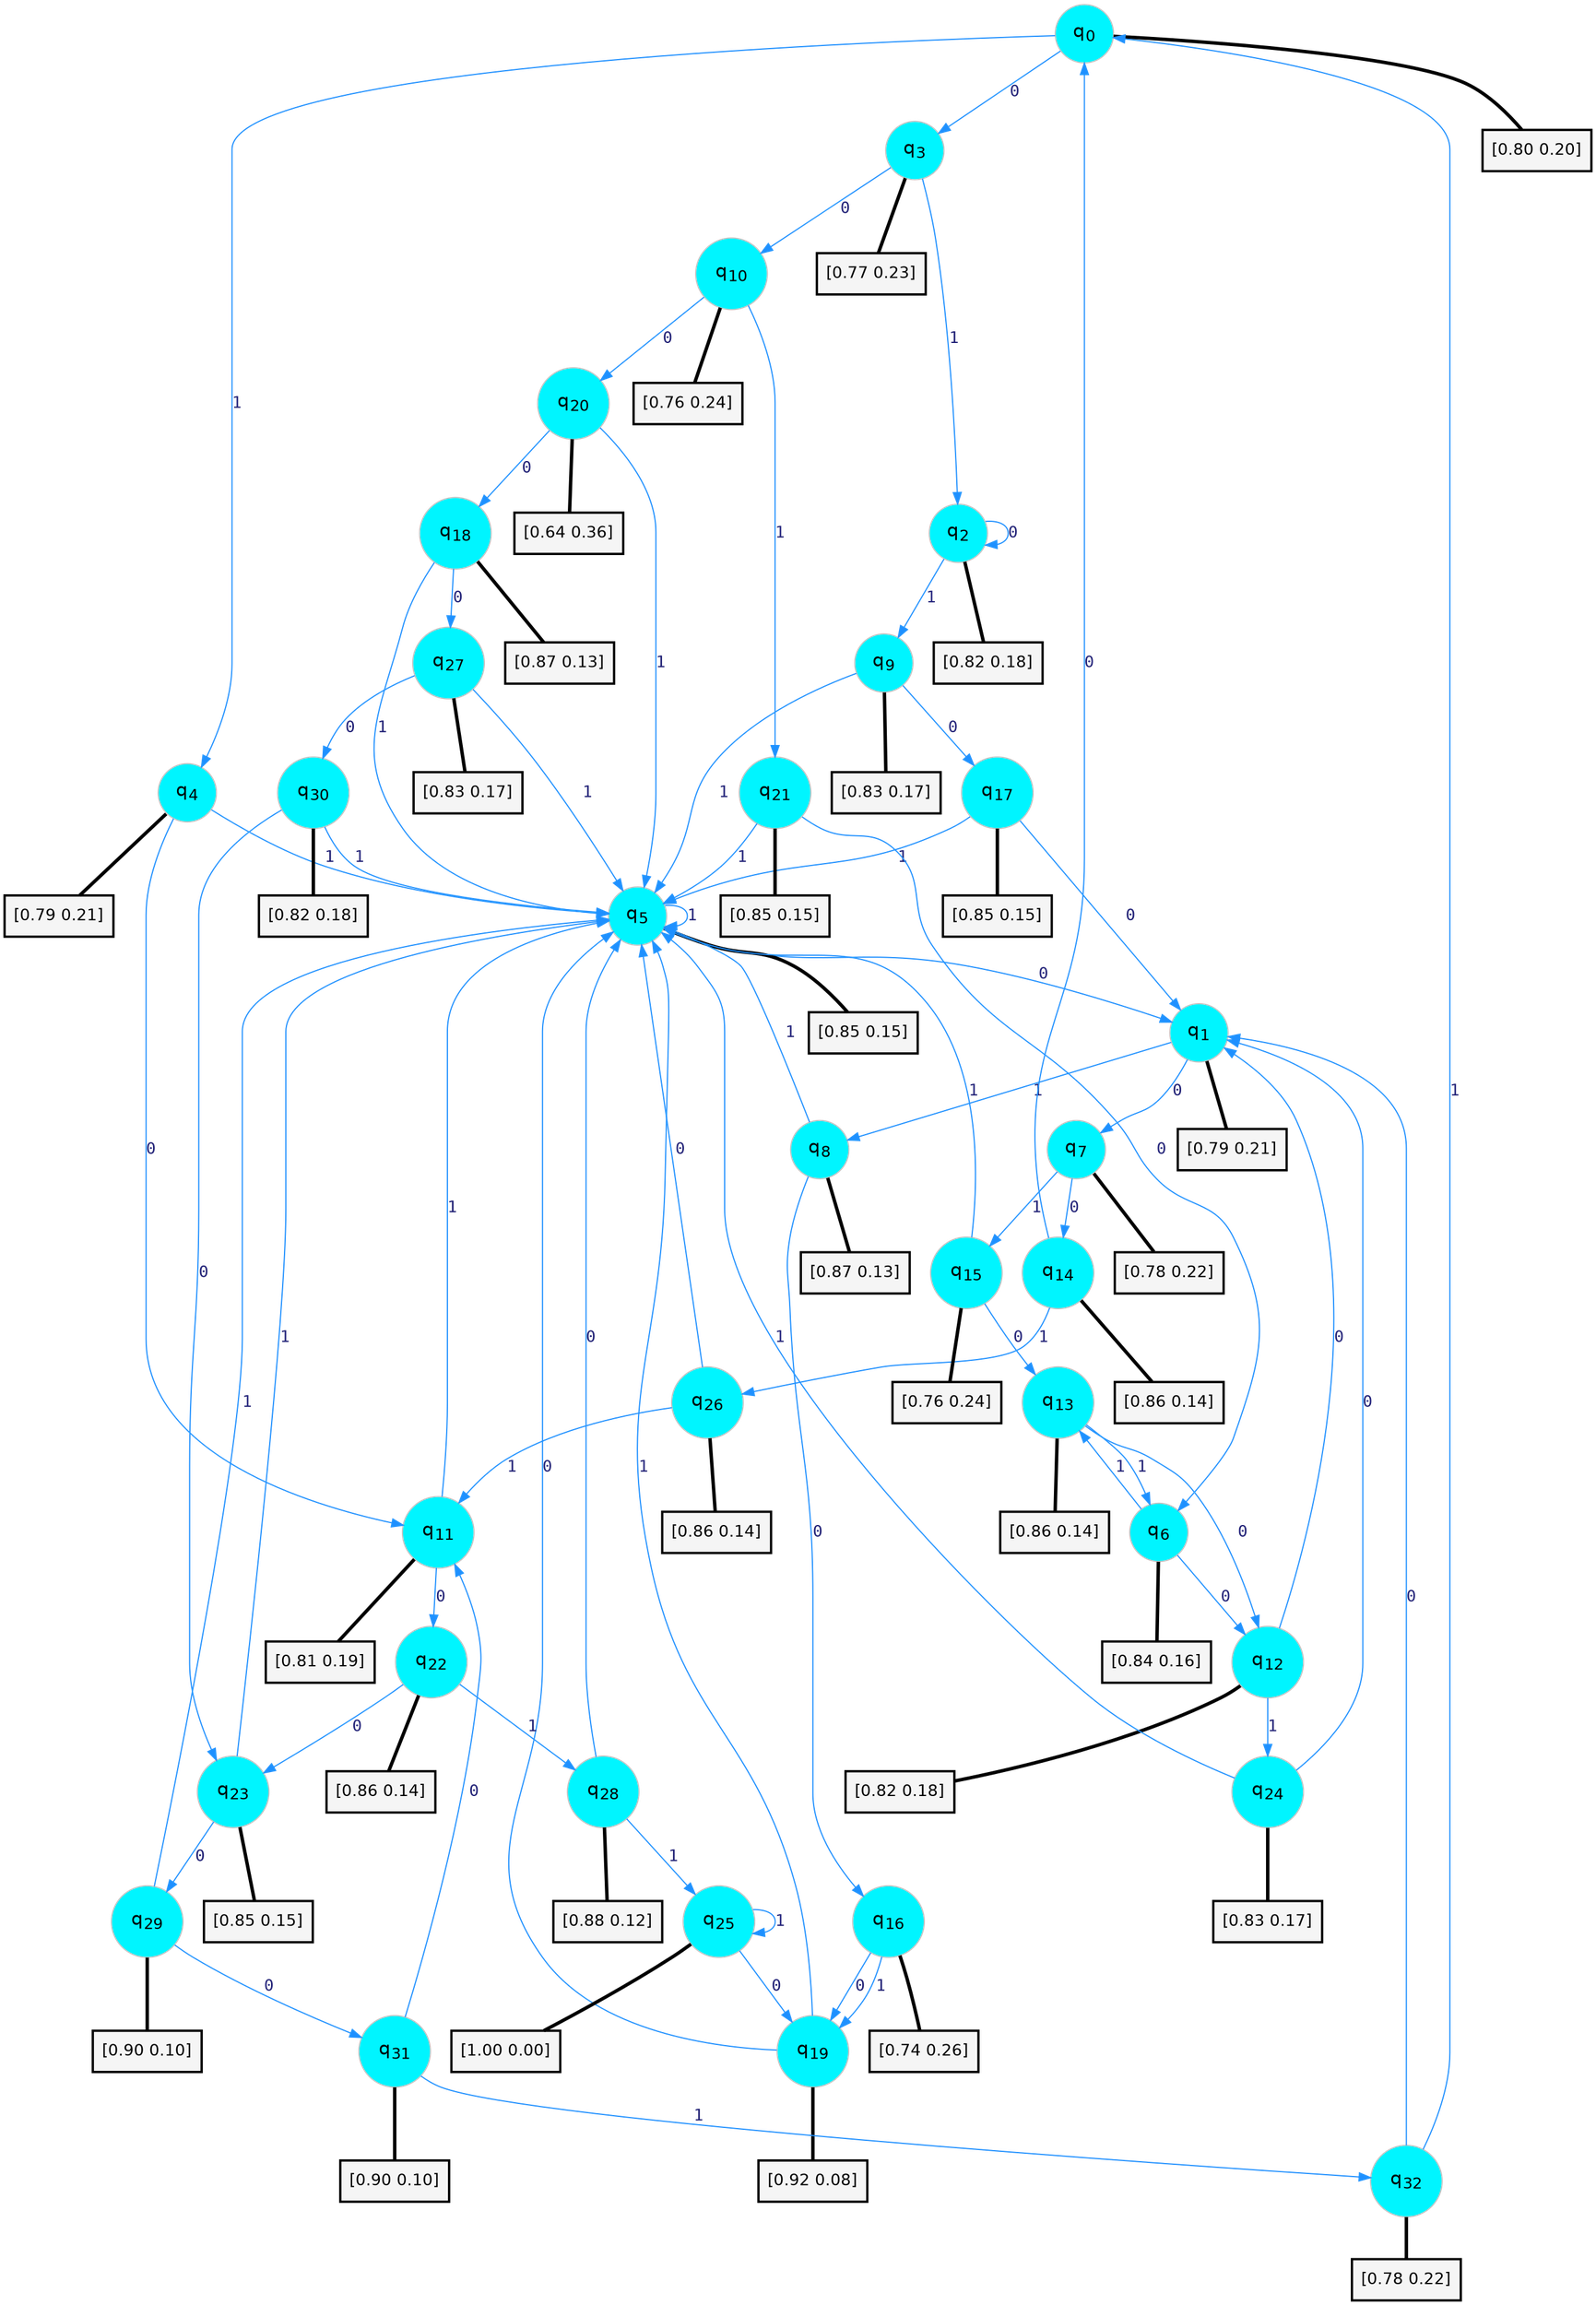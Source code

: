 digraph G {
graph [
bgcolor=transparent, dpi=300, rankdir=TD, size="40,25"];
node [
color=gray, fillcolor=turquoise1, fontcolor=black, fontname=Helvetica, fontsize=16, fontweight=bold, shape=circle, style=filled];
edge [
arrowsize=1, color=dodgerblue1, fontcolor=midnightblue, fontname=courier, fontweight=bold, penwidth=1, style=solid, weight=20];
0[label=<q<SUB>0</SUB>>];
1[label=<q<SUB>1</SUB>>];
2[label=<q<SUB>2</SUB>>];
3[label=<q<SUB>3</SUB>>];
4[label=<q<SUB>4</SUB>>];
5[label=<q<SUB>5</SUB>>];
6[label=<q<SUB>6</SUB>>];
7[label=<q<SUB>7</SUB>>];
8[label=<q<SUB>8</SUB>>];
9[label=<q<SUB>9</SUB>>];
10[label=<q<SUB>10</SUB>>];
11[label=<q<SUB>11</SUB>>];
12[label=<q<SUB>12</SUB>>];
13[label=<q<SUB>13</SUB>>];
14[label=<q<SUB>14</SUB>>];
15[label=<q<SUB>15</SUB>>];
16[label=<q<SUB>16</SUB>>];
17[label=<q<SUB>17</SUB>>];
18[label=<q<SUB>18</SUB>>];
19[label=<q<SUB>19</SUB>>];
20[label=<q<SUB>20</SUB>>];
21[label=<q<SUB>21</SUB>>];
22[label=<q<SUB>22</SUB>>];
23[label=<q<SUB>23</SUB>>];
24[label=<q<SUB>24</SUB>>];
25[label=<q<SUB>25</SUB>>];
26[label=<q<SUB>26</SUB>>];
27[label=<q<SUB>27</SUB>>];
28[label=<q<SUB>28</SUB>>];
29[label=<q<SUB>29</SUB>>];
30[label=<q<SUB>30</SUB>>];
31[label=<q<SUB>31</SUB>>];
32[label=<q<SUB>32</SUB>>];
33[label="[0.80 0.20]", shape=box,fontcolor=black, fontname=Helvetica, fontsize=14, penwidth=2, fillcolor=whitesmoke,color=black];
34[label="[0.79 0.21]", shape=box,fontcolor=black, fontname=Helvetica, fontsize=14, penwidth=2, fillcolor=whitesmoke,color=black];
35[label="[0.82 0.18]", shape=box,fontcolor=black, fontname=Helvetica, fontsize=14, penwidth=2, fillcolor=whitesmoke,color=black];
36[label="[0.77 0.23]", shape=box,fontcolor=black, fontname=Helvetica, fontsize=14, penwidth=2, fillcolor=whitesmoke,color=black];
37[label="[0.79 0.21]", shape=box,fontcolor=black, fontname=Helvetica, fontsize=14, penwidth=2, fillcolor=whitesmoke,color=black];
38[label="[0.85 0.15]", shape=box,fontcolor=black, fontname=Helvetica, fontsize=14, penwidth=2, fillcolor=whitesmoke,color=black];
39[label="[0.84 0.16]", shape=box,fontcolor=black, fontname=Helvetica, fontsize=14, penwidth=2, fillcolor=whitesmoke,color=black];
40[label="[0.78 0.22]", shape=box,fontcolor=black, fontname=Helvetica, fontsize=14, penwidth=2, fillcolor=whitesmoke,color=black];
41[label="[0.87 0.13]", shape=box,fontcolor=black, fontname=Helvetica, fontsize=14, penwidth=2, fillcolor=whitesmoke,color=black];
42[label="[0.83 0.17]", shape=box,fontcolor=black, fontname=Helvetica, fontsize=14, penwidth=2, fillcolor=whitesmoke,color=black];
43[label="[0.76 0.24]", shape=box,fontcolor=black, fontname=Helvetica, fontsize=14, penwidth=2, fillcolor=whitesmoke,color=black];
44[label="[0.81 0.19]", shape=box,fontcolor=black, fontname=Helvetica, fontsize=14, penwidth=2, fillcolor=whitesmoke,color=black];
45[label="[0.82 0.18]", shape=box,fontcolor=black, fontname=Helvetica, fontsize=14, penwidth=2, fillcolor=whitesmoke,color=black];
46[label="[0.86 0.14]", shape=box,fontcolor=black, fontname=Helvetica, fontsize=14, penwidth=2, fillcolor=whitesmoke,color=black];
47[label="[0.86 0.14]", shape=box,fontcolor=black, fontname=Helvetica, fontsize=14, penwidth=2, fillcolor=whitesmoke,color=black];
48[label="[0.76 0.24]", shape=box,fontcolor=black, fontname=Helvetica, fontsize=14, penwidth=2, fillcolor=whitesmoke,color=black];
49[label="[0.74 0.26]", shape=box,fontcolor=black, fontname=Helvetica, fontsize=14, penwidth=2, fillcolor=whitesmoke,color=black];
50[label="[0.85 0.15]", shape=box,fontcolor=black, fontname=Helvetica, fontsize=14, penwidth=2, fillcolor=whitesmoke,color=black];
51[label="[0.87 0.13]", shape=box,fontcolor=black, fontname=Helvetica, fontsize=14, penwidth=2, fillcolor=whitesmoke,color=black];
52[label="[0.92 0.08]", shape=box,fontcolor=black, fontname=Helvetica, fontsize=14, penwidth=2, fillcolor=whitesmoke,color=black];
53[label="[0.64 0.36]", shape=box,fontcolor=black, fontname=Helvetica, fontsize=14, penwidth=2, fillcolor=whitesmoke,color=black];
54[label="[0.85 0.15]", shape=box,fontcolor=black, fontname=Helvetica, fontsize=14, penwidth=2, fillcolor=whitesmoke,color=black];
55[label="[0.86 0.14]", shape=box,fontcolor=black, fontname=Helvetica, fontsize=14, penwidth=2, fillcolor=whitesmoke,color=black];
56[label="[0.85 0.15]", shape=box,fontcolor=black, fontname=Helvetica, fontsize=14, penwidth=2, fillcolor=whitesmoke,color=black];
57[label="[0.83 0.17]", shape=box,fontcolor=black, fontname=Helvetica, fontsize=14, penwidth=2, fillcolor=whitesmoke,color=black];
58[label="[1.00 0.00]", shape=box,fontcolor=black, fontname=Helvetica, fontsize=14, penwidth=2, fillcolor=whitesmoke,color=black];
59[label="[0.86 0.14]", shape=box,fontcolor=black, fontname=Helvetica, fontsize=14, penwidth=2, fillcolor=whitesmoke,color=black];
60[label="[0.83 0.17]", shape=box,fontcolor=black, fontname=Helvetica, fontsize=14, penwidth=2, fillcolor=whitesmoke,color=black];
61[label="[0.88 0.12]", shape=box,fontcolor=black, fontname=Helvetica, fontsize=14, penwidth=2, fillcolor=whitesmoke,color=black];
62[label="[0.90 0.10]", shape=box,fontcolor=black, fontname=Helvetica, fontsize=14, penwidth=2, fillcolor=whitesmoke,color=black];
63[label="[0.82 0.18]", shape=box,fontcolor=black, fontname=Helvetica, fontsize=14, penwidth=2, fillcolor=whitesmoke,color=black];
64[label="[0.90 0.10]", shape=box,fontcolor=black, fontname=Helvetica, fontsize=14, penwidth=2, fillcolor=whitesmoke,color=black];
65[label="[0.78 0.22]", shape=box,fontcolor=black, fontname=Helvetica, fontsize=14, penwidth=2, fillcolor=whitesmoke,color=black];
0->3 [label=0];
0->4 [label=1];
0->33 [arrowhead=none, penwidth=3,color=black];
1->7 [label=0];
1->8 [label=1];
1->34 [arrowhead=none, penwidth=3,color=black];
2->2 [label=0];
2->9 [label=1];
2->35 [arrowhead=none, penwidth=3,color=black];
3->10 [label=0];
3->2 [label=1];
3->36 [arrowhead=none, penwidth=3,color=black];
4->11 [label=0];
4->5 [label=1];
4->37 [arrowhead=none, penwidth=3,color=black];
5->1 [label=0];
5->5 [label=1];
5->38 [arrowhead=none, penwidth=3,color=black];
6->12 [label=0];
6->13 [label=1];
6->39 [arrowhead=none, penwidth=3,color=black];
7->14 [label=0];
7->15 [label=1];
7->40 [arrowhead=none, penwidth=3,color=black];
8->16 [label=0];
8->5 [label=1];
8->41 [arrowhead=none, penwidth=3,color=black];
9->17 [label=0];
9->5 [label=1];
9->42 [arrowhead=none, penwidth=3,color=black];
10->20 [label=0];
10->21 [label=1];
10->43 [arrowhead=none, penwidth=3,color=black];
11->22 [label=0];
11->5 [label=1];
11->44 [arrowhead=none, penwidth=3,color=black];
12->1 [label=0];
12->24 [label=1];
12->45 [arrowhead=none, penwidth=3,color=black];
13->12 [label=0];
13->6 [label=1];
13->46 [arrowhead=none, penwidth=3,color=black];
14->0 [label=0];
14->26 [label=1];
14->47 [arrowhead=none, penwidth=3,color=black];
15->13 [label=0];
15->5 [label=1];
15->48 [arrowhead=none, penwidth=3,color=black];
16->19 [label=0];
16->19 [label=1];
16->49 [arrowhead=none, penwidth=3,color=black];
17->1 [label=0];
17->5 [label=1];
17->50 [arrowhead=none, penwidth=3,color=black];
18->27 [label=0];
18->5 [label=1];
18->51 [arrowhead=none, penwidth=3,color=black];
19->5 [label=0];
19->5 [label=1];
19->52 [arrowhead=none, penwidth=3,color=black];
20->18 [label=0];
20->5 [label=1];
20->53 [arrowhead=none, penwidth=3,color=black];
21->6 [label=0];
21->5 [label=1];
21->54 [arrowhead=none, penwidth=3,color=black];
22->23 [label=0];
22->28 [label=1];
22->55 [arrowhead=none, penwidth=3,color=black];
23->29 [label=0];
23->5 [label=1];
23->56 [arrowhead=none, penwidth=3,color=black];
24->1 [label=0];
24->5 [label=1];
24->57 [arrowhead=none, penwidth=3,color=black];
25->19 [label=0];
25->25 [label=1];
25->58 [arrowhead=none, penwidth=3,color=black];
26->5 [label=0];
26->11 [label=1];
26->59 [arrowhead=none, penwidth=3,color=black];
27->30 [label=0];
27->5 [label=1];
27->60 [arrowhead=none, penwidth=3,color=black];
28->5 [label=0];
28->25 [label=1];
28->61 [arrowhead=none, penwidth=3,color=black];
29->31 [label=0];
29->5 [label=1];
29->62 [arrowhead=none, penwidth=3,color=black];
30->23 [label=0];
30->5 [label=1];
30->63 [arrowhead=none, penwidth=3,color=black];
31->11 [label=0];
31->32 [label=1];
31->64 [arrowhead=none, penwidth=3,color=black];
32->1 [label=0];
32->0 [label=1];
32->65 [arrowhead=none, penwidth=3,color=black];
}
